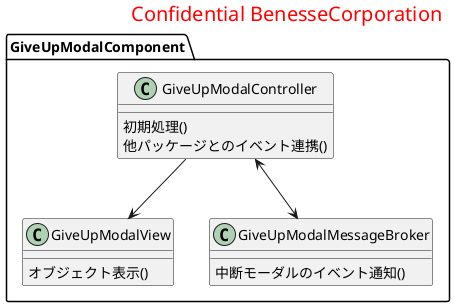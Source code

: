 @startuml GiveUpModalClassDiagram
right header <size:20><color:red>Confidential BenesseCorporation</color></size>

package GiveUpModalComponent {
    class GiveUpModalController {
        初期処理()
        他パッケージとのイベント連携()
    }
    class GiveUpModalView {
        オブジェクト表示()
    }
    class GiveUpModalMessageBroker {
        中断モーダルのイベント通知()
    }

    GiveUpModalController --> GiveUpModalView
    GiveUpModalController <--> GiveUpModalMessageBroker
}

@enduml